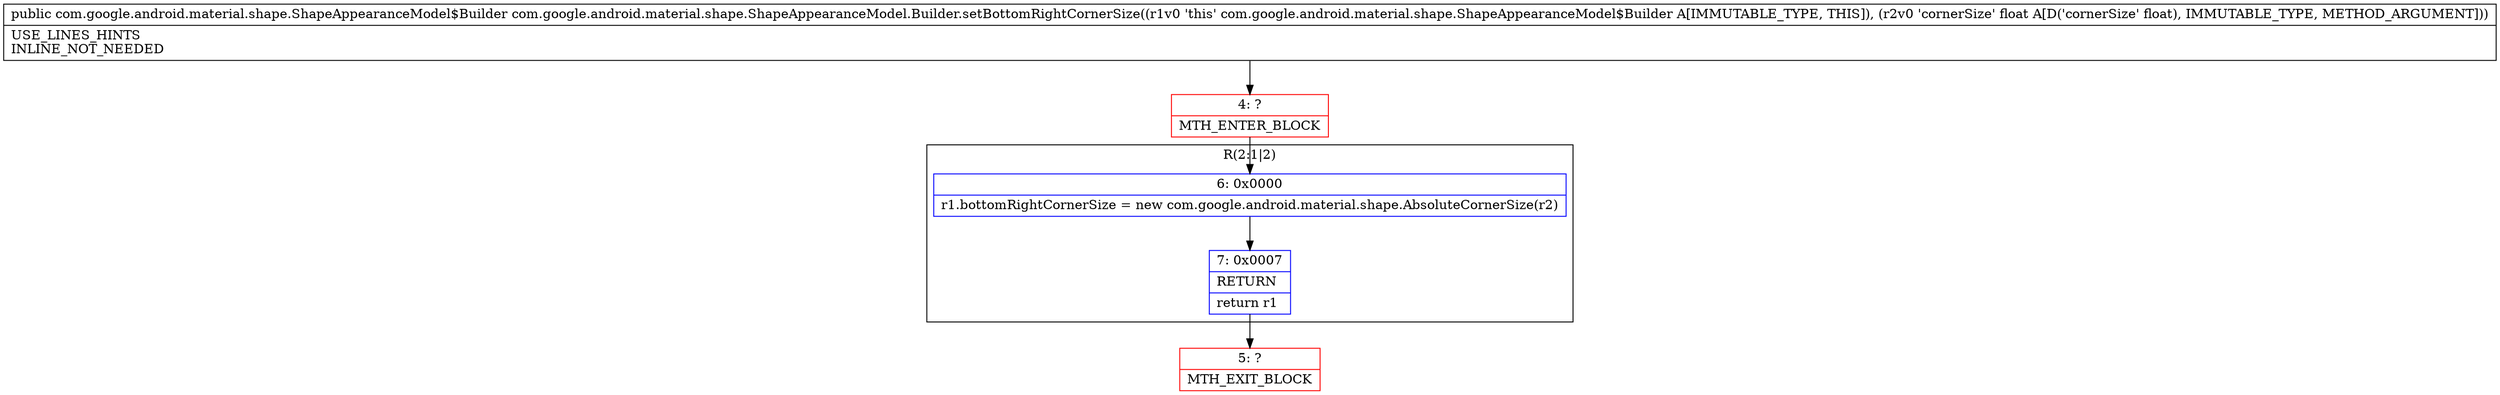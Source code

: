 digraph "CFG forcom.google.android.material.shape.ShapeAppearanceModel.Builder.setBottomRightCornerSize(F)Lcom\/google\/android\/material\/shape\/ShapeAppearanceModel$Builder;" {
subgraph cluster_Region_270947713 {
label = "R(2:1|2)";
node [shape=record,color=blue];
Node_6 [shape=record,label="{6\:\ 0x0000|r1.bottomRightCornerSize = new com.google.android.material.shape.AbsoluteCornerSize(r2)\l}"];
Node_7 [shape=record,label="{7\:\ 0x0007|RETURN\l|return r1\l}"];
}
Node_4 [shape=record,color=red,label="{4\:\ ?|MTH_ENTER_BLOCK\l}"];
Node_5 [shape=record,color=red,label="{5\:\ ?|MTH_EXIT_BLOCK\l}"];
MethodNode[shape=record,label="{public com.google.android.material.shape.ShapeAppearanceModel$Builder com.google.android.material.shape.ShapeAppearanceModel.Builder.setBottomRightCornerSize((r1v0 'this' com.google.android.material.shape.ShapeAppearanceModel$Builder A[IMMUTABLE_TYPE, THIS]), (r2v0 'cornerSize' float A[D('cornerSize' float), IMMUTABLE_TYPE, METHOD_ARGUMENT]))  | USE_LINES_HINTS\lINLINE_NOT_NEEDED\l}"];
MethodNode -> Node_4;Node_6 -> Node_7;
Node_7 -> Node_5;
Node_4 -> Node_6;
}

